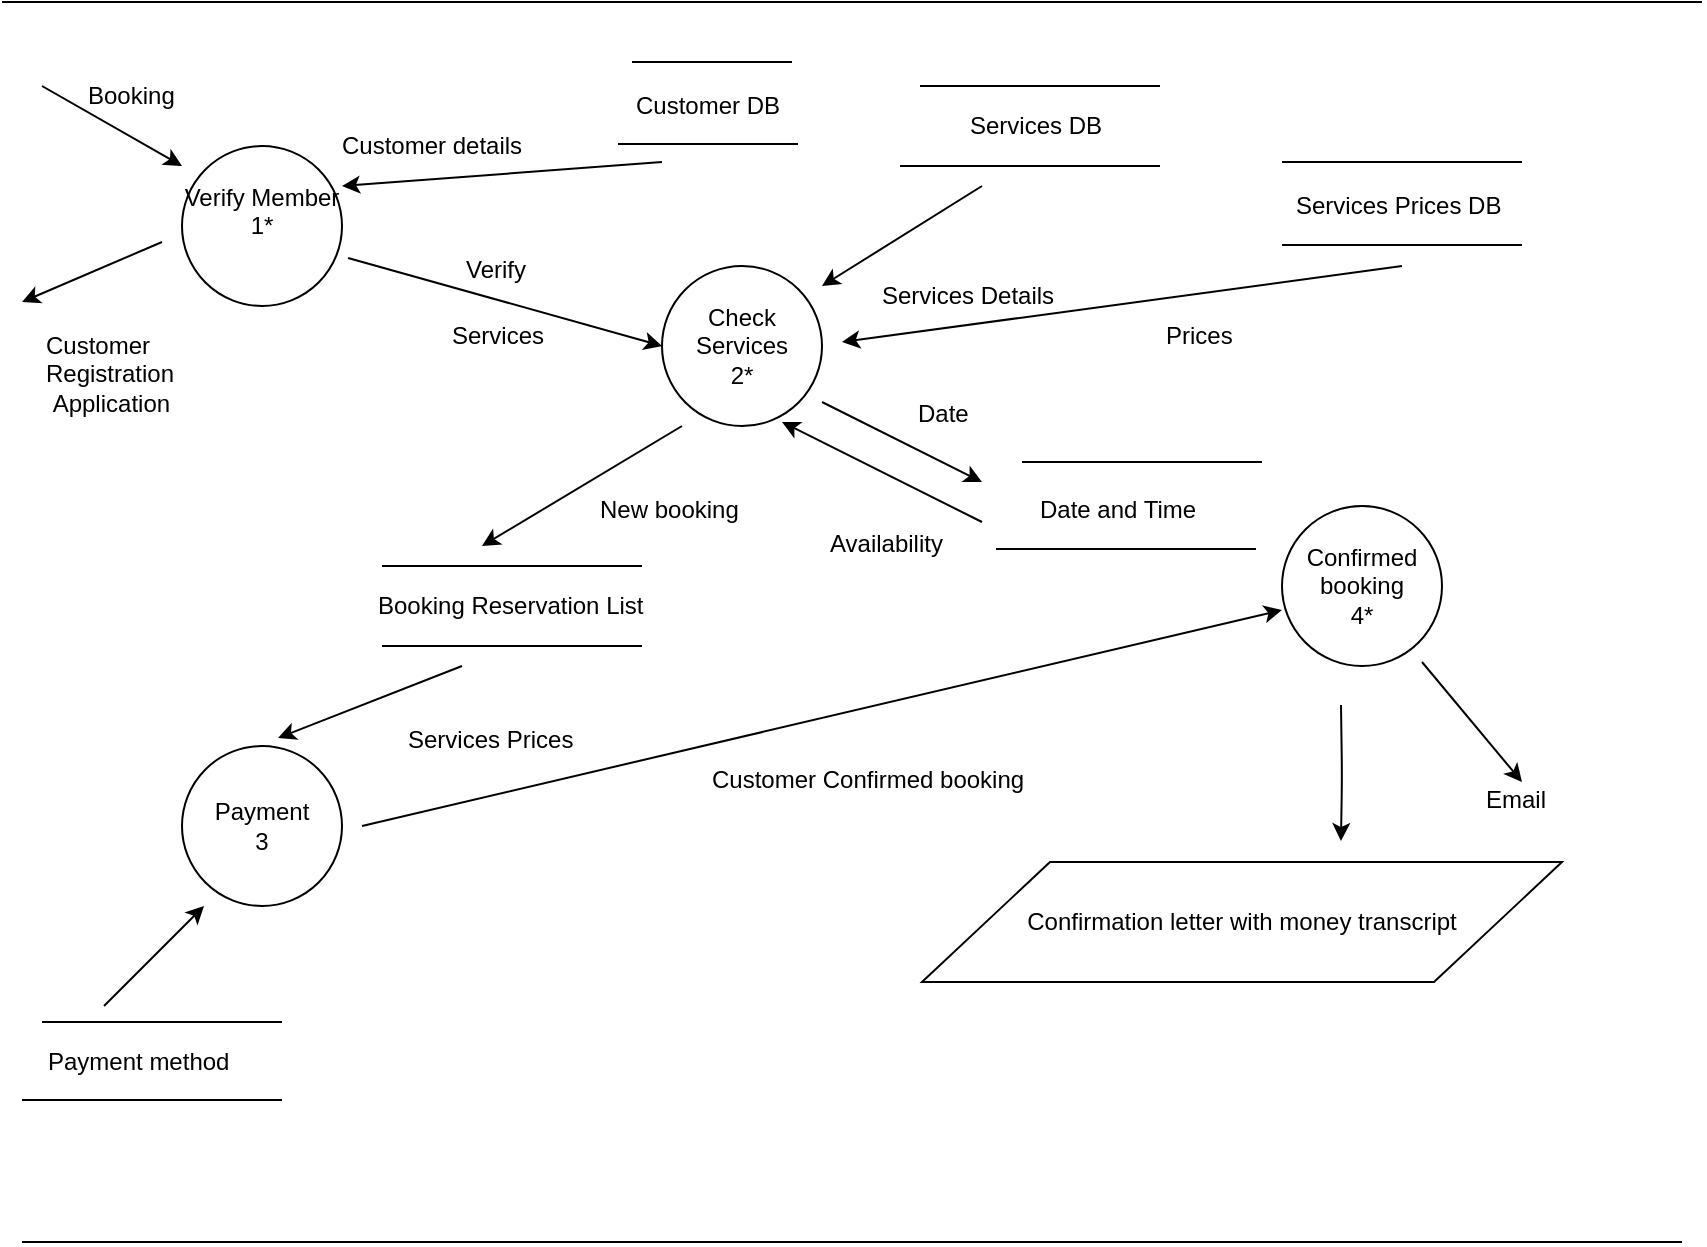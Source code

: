<mxfile version="10.6.5" type="device"><diagram id="WqEw4bybi-eNx3VTT2C4" name="Page-1"><mxGraphModel dx="1040" dy="515" grid="1" gridSize="10" guides="1" tooltips="1" connect="1" arrows="1" fold="1" page="1" pageScale="1" pageWidth="850" pageHeight="1100" math="0" shadow="0"><root><mxCell id="0"/><mxCell id="1" parent="0"/><mxCell id="xkteOeR4BWY7xw9OKAxY-1" value="Verify Member&lt;br&gt;1*&lt;br&gt;&lt;br&gt;" style="ellipse;whiteSpace=wrap;html=1;aspect=fixed;" vertex="1" parent="1"><mxGeometry x="90" y="92" width="80" height="80" as="geometry"/></mxCell><mxCell id="xkteOeR4BWY7xw9OKAxY-2" value="Check Services&lt;br&gt;2*&lt;br&gt;" style="ellipse;whiteSpace=wrap;html=1;aspect=fixed;" vertex="1" parent="1"><mxGeometry x="330" y="152" width="80" height="80" as="geometry"/></mxCell><mxCell id="xkteOeR4BWY7xw9OKAxY-3" value="Confirmed booking&lt;br&gt;4*&lt;br&gt;" style="ellipse;whiteSpace=wrap;html=1;aspect=fixed;" vertex="1" parent="1"><mxGeometry x="640" y="272" width="80" height="80" as="geometry"/></mxCell><mxCell id="xkteOeR4BWY7xw9OKAxY-4" value="Payment&lt;br&gt;3&lt;br&gt;" style="ellipse;whiteSpace=wrap;html=1;aspect=fixed;" vertex="1" parent="1"><mxGeometry x="90" y="392" width="80" height="80" as="geometry"/></mxCell><mxCell id="xkteOeR4BWY7xw9OKAxY-5" value="" style="endArrow=none;html=1;" edge="1" parent="1"><mxGeometry width="50" height="50" relative="1" as="geometry"><mxPoint x="315" y="50" as="sourcePoint"/><mxPoint x="395" y="50" as="targetPoint"/></mxGeometry></mxCell><mxCell id="xkteOeR4BWY7xw9OKAxY-6" value="" style="endArrow=none;html=1;" edge="1" parent="1"><mxGeometry width="50" height="50" relative="1" as="geometry"><mxPoint x="308" y="91" as="sourcePoint"/><mxPoint x="398" y="91" as="targetPoint"/></mxGeometry></mxCell><mxCell id="xkteOeR4BWY7xw9OKAxY-7" value="" style="endArrow=none;html=1;" edge="1" parent="1"><mxGeometry width="50" height="50" relative="1" as="geometry"><mxPoint x="459" y="62" as="sourcePoint"/><mxPoint x="579" y="62" as="targetPoint"/></mxGeometry></mxCell><mxCell id="xkteOeR4BWY7xw9OKAxY-8" value="" style="endArrow=none;html=1;" edge="1" parent="1"><mxGeometry width="50" height="50" relative="1" as="geometry"><mxPoint x="449" y="102" as="sourcePoint"/><mxPoint x="579" y="102" as="targetPoint"/></mxGeometry></mxCell><mxCell id="xkteOeR4BWY7xw9OKAxY-18" value="" style="endArrow=classic;html=1;" edge="1" parent="1"><mxGeometry width="50" height="50" relative="1" as="geometry"><mxPoint x="20" y="62" as="sourcePoint"/><mxPoint x="90" y="102" as="targetPoint"/></mxGeometry></mxCell><mxCell id="xkteOeR4BWY7xw9OKAxY-19" value="" style="endArrow=classic;html=1;" edge="1" parent="1"><mxGeometry width="50" height="50" relative="1" as="geometry"><mxPoint x="80" y="140" as="sourcePoint"/><mxPoint x="10" y="170" as="targetPoint"/></mxGeometry></mxCell><mxCell id="xkteOeR4BWY7xw9OKAxY-20" value="" style="endArrow=classic;html=1;entryX=0;entryY=0.5;entryDx=0;entryDy=0;exitX=1.038;exitY=0.7;exitDx=0;exitDy=0;exitPerimeter=0;" edge="1" parent="1" source="xkteOeR4BWY7xw9OKAxY-1" target="xkteOeR4BWY7xw9OKAxY-2"><mxGeometry width="50" height="50" relative="1" as="geometry"><mxPoint x="200" y="197" as="sourcePoint"/><mxPoint x="250" y="147" as="targetPoint"/></mxGeometry></mxCell><mxCell id="xkteOeR4BWY7xw9OKAxY-21" value="" style="endArrow=classic;html=1;" edge="1" parent="1"><mxGeometry width="50" height="50" relative="1" as="geometry"><mxPoint x="710" y="350" as="sourcePoint"/><mxPoint x="760" y="410" as="targetPoint"/></mxGeometry></mxCell><mxCell id="xkteOeR4BWY7xw9OKAxY-22" value="" style="endArrow=classic;html=1;entryX=0;entryY=0.65;entryDx=0;entryDy=0;entryPerimeter=0;" edge="1" parent="1" target="xkteOeR4BWY7xw9OKAxY-3"><mxGeometry width="50" height="50" relative="1" as="geometry"><mxPoint x="180" y="432" as="sourcePoint"/><mxPoint x="230" y="402" as="targetPoint"/></mxGeometry></mxCell><mxCell id="xkteOeR4BWY7xw9OKAxY-23" value="" style="endArrow=classic;html=1;" edge="1" parent="1"><mxGeometry width="50" height="50" relative="1" as="geometry"><mxPoint x="51" y="522" as="sourcePoint"/><mxPoint x="101" y="472" as="targetPoint"/></mxGeometry></mxCell><mxCell id="xkteOeR4BWY7xw9OKAxY-24" value="" style="endArrow=classic;html=1;" edge="1" parent="1"><mxGeometry width="50" height="50" relative="1" as="geometry"><mxPoint x="340" y="232" as="sourcePoint"/><mxPoint x="240" y="292" as="targetPoint"/></mxGeometry></mxCell><mxCell id="xkteOeR4BWY7xw9OKAxY-25" value="" style="endArrow=classic;html=1;entryX=0.6;entryY=-0.05;entryDx=0;entryDy=0;entryPerimeter=0;" edge="1" parent="1" target="xkteOeR4BWY7xw9OKAxY-4"><mxGeometry width="50" height="50" relative="1" as="geometry"><mxPoint x="230" y="352" as="sourcePoint"/><mxPoint x="140" y="302" as="targetPoint"/></mxGeometry></mxCell><mxCell id="xkteOeR4BWY7xw9OKAxY-28" value="" style="endArrow=none;html=1;" edge="1" parent="1"><mxGeometry width="50" height="50" relative="1" as="geometry"><mxPoint x="20" y="530" as="sourcePoint"/><mxPoint x="140" y="530" as="targetPoint"/></mxGeometry></mxCell><mxCell id="xkteOeR4BWY7xw9OKAxY-29" value="" style="endArrow=none;html=1;" edge="1" parent="1"><mxGeometry width="50" height="50" relative="1" as="geometry"><mxPoint x="10" y="569" as="sourcePoint"/><mxPoint x="140" y="569" as="targetPoint"/></mxGeometry></mxCell><mxCell id="xkteOeR4BWY7xw9OKAxY-30" value="" style="endArrow=none;html=1;" edge="1" parent="1"><mxGeometry width="50" height="50" relative="1" as="geometry"><mxPoint x="190" y="302" as="sourcePoint"/><mxPoint x="320" y="302" as="targetPoint"/></mxGeometry></mxCell><mxCell id="xkteOeR4BWY7xw9OKAxY-31" value="" style="endArrow=none;html=1;" edge="1" parent="1"><mxGeometry width="50" height="50" relative="1" as="geometry"><mxPoint x="190" y="342" as="sourcePoint"/><mxPoint x="320" y="342" as="targetPoint"/></mxGeometry></mxCell><mxCell id="xkteOeR4BWY7xw9OKAxY-32" value="" style="endArrow=classic;html=1;" edge="1" parent="1"><mxGeometry width="50" height="50" relative="1" as="geometry"><mxPoint x="669.5" y="371.5" as="sourcePoint"/><mxPoint x="669.5" y="439.5" as="targetPoint"/><Array as="points"><mxPoint x="670" y="406.5"/></Array></mxGeometry></mxCell><mxCell id="xkteOeR4BWY7xw9OKAxY-33" value="" style="endArrow=none;html=1;" edge="1" parent="1"><mxGeometry width="50" height="50" relative="1" as="geometry"><mxPoint x="640" y="100" as="sourcePoint"/><mxPoint x="760" y="100" as="targetPoint"/></mxGeometry></mxCell><mxCell id="xkteOeR4BWY7xw9OKAxY-34" value="" style="endArrow=none;html=1;" edge="1" parent="1"><mxGeometry width="50" height="50" relative="1" as="geometry"><mxPoint x="640" y="141.5" as="sourcePoint"/><mxPoint x="760" y="141.5" as="targetPoint"/></mxGeometry></mxCell><mxCell id="xkteOeR4BWY7xw9OKAxY-35" value="" style="endArrow=classic;html=1;" edge="1" parent="1"><mxGeometry width="50" height="50" relative="1" as="geometry"><mxPoint x="490" y="112" as="sourcePoint"/><mxPoint x="410" y="162" as="targetPoint"/></mxGeometry></mxCell><mxCell id="xkteOeR4BWY7xw9OKAxY-36" value="" style="endArrow=classic;html=1;" edge="1" parent="1"><mxGeometry width="50" height="50" relative="1" as="geometry"><mxPoint x="700" y="152" as="sourcePoint"/><mxPoint x="420" y="190" as="targetPoint"/></mxGeometry></mxCell><mxCell id="xkteOeR4BWY7xw9OKAxY-37" value="" style="endArrow=classic;html=1;" edge="1" parent="1"><mxGeometry width="50" height="50" relative="1" as="geometry"><mxPoint x="330" y="100" as="sourcePoint"/><mxPoint x="170" y="112" as="targetPoint"/></mxGeometry></mxCell><mxCell id="xkteOeR4BWY7xw9OKAxY-58" value="Booking" style="text;html=1;resizable=0;points=[];autosize=1;align=left;verticalAlign=top;spacingTop=-4;" vertex="1" parent="1"><mxGeometry x="41" y="57" width="60" height="20" as="geometry"/></mxCell><mxCell id="xkteOeR4BWY7xw9OKAxY-59" value="Customer &lt;br&gt;Registration&amp;nbsp;&lt;br&gt;&amp;nbsp;Application" style="text;html=1;resizable=0;points=[];autosize=1;align=left;verticalAlign=top;spacingTop=-4;" vertex="1" parent="1"><mxGeometry x="20" y="182" width="80" height="40" as="geometry"/></mxCell><mxCell id="xkteOeR4BWY7xw9OKAxY-60" value="Customer details" style="text;html=1;resizable=0;points=[];autosize=1;align=left;verticalAlign=top;spacingTop=-4;" vertex="1" parent="1"><mxGeometry x="168" y="82" width="110" height="20" as="geometry"/></mxCell><mxCell id="xkteOeR4BWY7xw9OKAxY-61" value="Customer DB" style="text;html=1;resizable=0;points=[];autosize=1;align=left;verticalAlign=top;spacingTop=-4;" vertex="1" parent="1"><mxGeometry x="315" y="62" width="90" height="20" as="geometry"/></mxCell><mxCell id="xkteOeR4BWY7xw9OKAxY-62" value="Verify" style="text;html=1;resizable=0;points=[];autosize=1;align=left;verticalAlign=top;spacingTop=-4;" vertex="1" parent="1"><mxGeometry x="230" y="144" width="50" height="20" as="geometry"/></mxCell><mxCell id="xkteOeR4BWY7xw9OKAxY-63" value="Services" style="text;html=1;resizable=0;points=[];autosize=1;align=left;verticalAlign=top;spacingTop=-4;" vertex="1" parent="1"><mxGeometry x="223" y="177" width="60" height="20" as="geometry"/></mxCell><mxCell id="xkteOeR4BWY7xw9OKAxY-64" value="New booking" style="text;html=1;resizable=0;points=[];autosize=1;align=left;verticalAlign=top;spacingTop=-4;" vertex="1" parent="1"><mxGeometry x="297" y="264" width="80" height="20" as="geometry"/></mxCell><mxCell id="xkteOeR4BWY7xw9OKAxY-65" value="Services DB" style="text;html=1;resizable=0;points=[];autosize=1;align=left;verticalAlign=top;spacingTop=-4;" vertex="1" parent="1"><mxGeometry x="482" y="72" width="80" height="20" as="geometry"/></mxCell><mxCell id="xkteOeR4BWY7xw9OKAxY-66" value="Services Details" style="text;html=1;resizable=0;points=[];autosize=1;align=left;verticalAlign=top;spacingTop=-4;" vertex="1" parent="1"><mxGeometry x="438" y="157" width="100" height="20" as="geometry"/></mxCell><mxCell id="xkteOeR4BWY7xw9OKAxY-67" value="Prices" style="text;html=1;resizable=0;points=[];autosize=1;align=left;verticalAlign=top;spacingTop=-4;" vertex="1" parent="1"><mxGeometry x="580" y="177" width="50" height="20" as="geometry"/></mxCell><mxCell id="xkteOeR4BWY7xw9OKAxY-68" value="Services Prices DB" style="text;html=1;resizable=0;points=[];autosize=1;align=left;verticalAlign=top;spacingTop=-4;" vertex="1" parent="1"><mxGeometry x="645" y="112" width="120" height="20" as="geometry"/></mxCell><mxCell id="xkteOeR4BWY7xw9OKAxY-69" value="Booking Reservation List" style="text;html=1;resizable=0;points=[];autosize=1;align=left;verticalAlign=top;spacingTop=-4;" vertex="1" parent="1"><mxGeometry x="186" y="312" width="150" height="20" as="geometry"/></mxCell><mxCell id="xkteOeR4BWY7xw9OKAxY-70" value="Services Prices" style="text;html=1;resizable=0;points=[];autosize=1;align=left;verticalAlign=top;spacingTop=-4;" vertex="1" parent="1"><mxGeometry x="201" y="379" width="100" height="20" as="geometry"/></mxCell><mxCell id="xkteOeR4BWY7xw9OKAxY-71" value="Payment method" style="text;html=1;resizable=0;points=[];autosize=1;align=left;verticalAlign=top;spacingTop=-4;" vertex="1" parent="1"><mxGeometry x="21" y="540" width="110" height="20" as="geometry"/></mxCell><mxCell id="xkteOeR4BWY7xw9OKAxY-72" value="Customer Confirmed booking" style="text;html=1;resizable=0;points=[];autosize=1;align=left;verticalAlign=top;spacingTop=-4;" vertex="1" parent="1"><mxGeometry x="353" y="399" width="170" height="20" as="geometry"/></mxCell><mxCell id="xkteOeR4BWY7xw9OKAxY-73" value="Email" style="text;html=1;resizable=0;points=[];autosize=1;align=left;verticalAlign=top;spacingTop=-4;" vertex="1" parent="1"><mxGeometry x="740" y="409" width="50" height="20" as="geometry"/></mxCell><mxCell id="xkteOeR4BWY7xw9OKAxY-74" value="Confirmation letter with money transcript" style="shape=parallelogram;perimeter=parallelogramPerimeter;whiteSpace=wrap;html=1;" vertex="1" parent="1"><mxGeometry x="460" y="450" width="320" height="60" as="geometry"/></mxCell><mxCell id="xkteOeR4BWY7xw9OKAxY-78" value="" style="endArrow=none;html=1;" edge="1" parent="1"><mxGeometry width="50" height="50" relative="1" as="geometry"><mxPoint x="10" y="640" as="sourcePoint"/><mxPoint x="840" y="640" as="targetPoint"/></mxGeometry></mxCell><mxCell id="xkteOeR4BWY7xw9OKAxY-79" value="" style="endArrow=none;html=1;" edge="1" parent="1"><mxGeometry width="50" height="50" relative="1" as="geometry"><mxPoint y="20" as="sourcePoint"/><mxPoint x="850" y="20" as="targetPoint"/></mxGeometry></mxCell><mxCell id="xkteOeR4BWY7xw9OKAxY-80" value="" style="endArrow=classic;html=1;entryX=0.75;entryY=0.975;entryDx=0;entryDy=0;entryPerimeter=0;" edge="1" parent="1" target="xkteOeR4BWY7xw9OKAxY-2"><mxGeometry width="50" height="50" relative="1" as="geometry"><mxPoint x="490" y="280" as="sourcePoint"/><mxPoint x="385" y="272" as="targetPoint"/></mxGeometry></mxCell><mxCell id="xkteOeR4BWY7xw9OKAxY-81" value="" style="endArrow=none;html=1;" edge="1" parent="1"><mxGeometry width="50" height="50" relative="1" as="geometry"><mxPoint x="510" y="250" as="sourcePoint"/><mxPoint x="630" y="250" as="targetPoint"/></mxGeometry></mxCell><mxCell id="xkteOeR4BWY7xw9OKAxY-82" value="" style="endArrow=none;html=1;" edge="1" parent="1"><mxGeometry width="50" height="50" relative="1" as="geometry"><mxPoint x="497" y="293.5" as="sourcePoint"/><mxPoint x="627" y="293.5" as="targetPoint"/></mxGeometry></mxCell><mxCell id="xkteOeR4BWY7xw9OKAxY-83" value="Date and Time" style="text;html=1;resizable=0;points=[];autosize=1;align=left;verticalAlign=top;spacingTop=-4;" vertex="1" parent="1"><mxGeometry x="517" y="264" width="90" height="20" as="geometry"/></mxCell><mxCell id="xkteOeR4BWY7xw9OKAxY-84" value="" style="endArrow=classic;html=1;" edge="1" parent="1"><mxGeometry width="50" height="50" relative="1" as="geometry"><mxPoint x="410" y="220" as="sourcePoint"/><mxPoint x="490" y="260" as="targetPoint"/></mxGeometry></mxCell><mxCell id="xkteOeR4BWY7xw9OKAxY-85" value="Date" style="text;html=1;resizable=0;points=[];autosize=1;align=left;verticalAlign=top;spacingTop=-4;" vertex="1" parent="1"><mxGeometry x="456" y="216" width="40" height="20" as="geometry"/></mxCell><mxCell id="xkteOeR4BWY7xw9OKAxY-86" value="Availability" style="text;html=1;resizable=0;points=[];autosize=1;align=left;verticalAlign=top;spacingTop=-4;" vertex="1" parent="1"><mxGeometry x="412" y="281" width="70" height="20" as="geometry"/></mxCell></root></mxGraphModel></diagram></mxfile>
